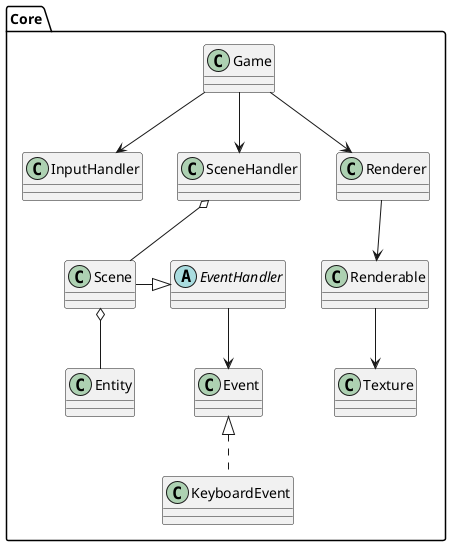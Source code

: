 @startuml

package Core {
    class Game {

    }

    class InputHandler {

    }

    class SceneHandler {

    }

    class Renderer {

    }

    class Texture {

    }

    class Event {

    }

    class KeyboardEvent {

    }

    class Renderable {

    }

    class Entity {

    }

    class Scene {

    }

    abstract class EventHandler {

    }

}


Game --> InputHandler
Game --> SceneHandler
Game --> Renderer

Renderer --> Renderable

Renderable --> Texture

SceneHandler o-- Scene

EventHandler <|- Scene

EventHandler --> Event

Event <|.. KeyboardEvent
Scene o-- Entity

@enduml